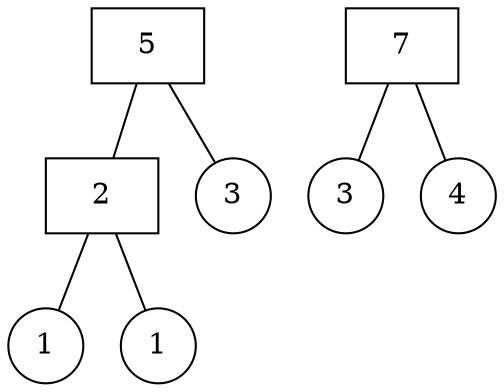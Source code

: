 graph g {
node1 [label=5,shape=rectangle];
node2 [label=2,shape=rectangle];
node3 [label=1,shape=circle];
node4 [label=1,shape=circle];
node2 -- node3; node2 -- node4;
node5 [label=3,shape=circle];
node1 -- node2; node1 -- node5;
node6 [label=7,shape=rectangle];
node7 [label=3,shape=circle];
node8 [label=4,shape=circle];
node6 -- node7; node6 -- node8;
}